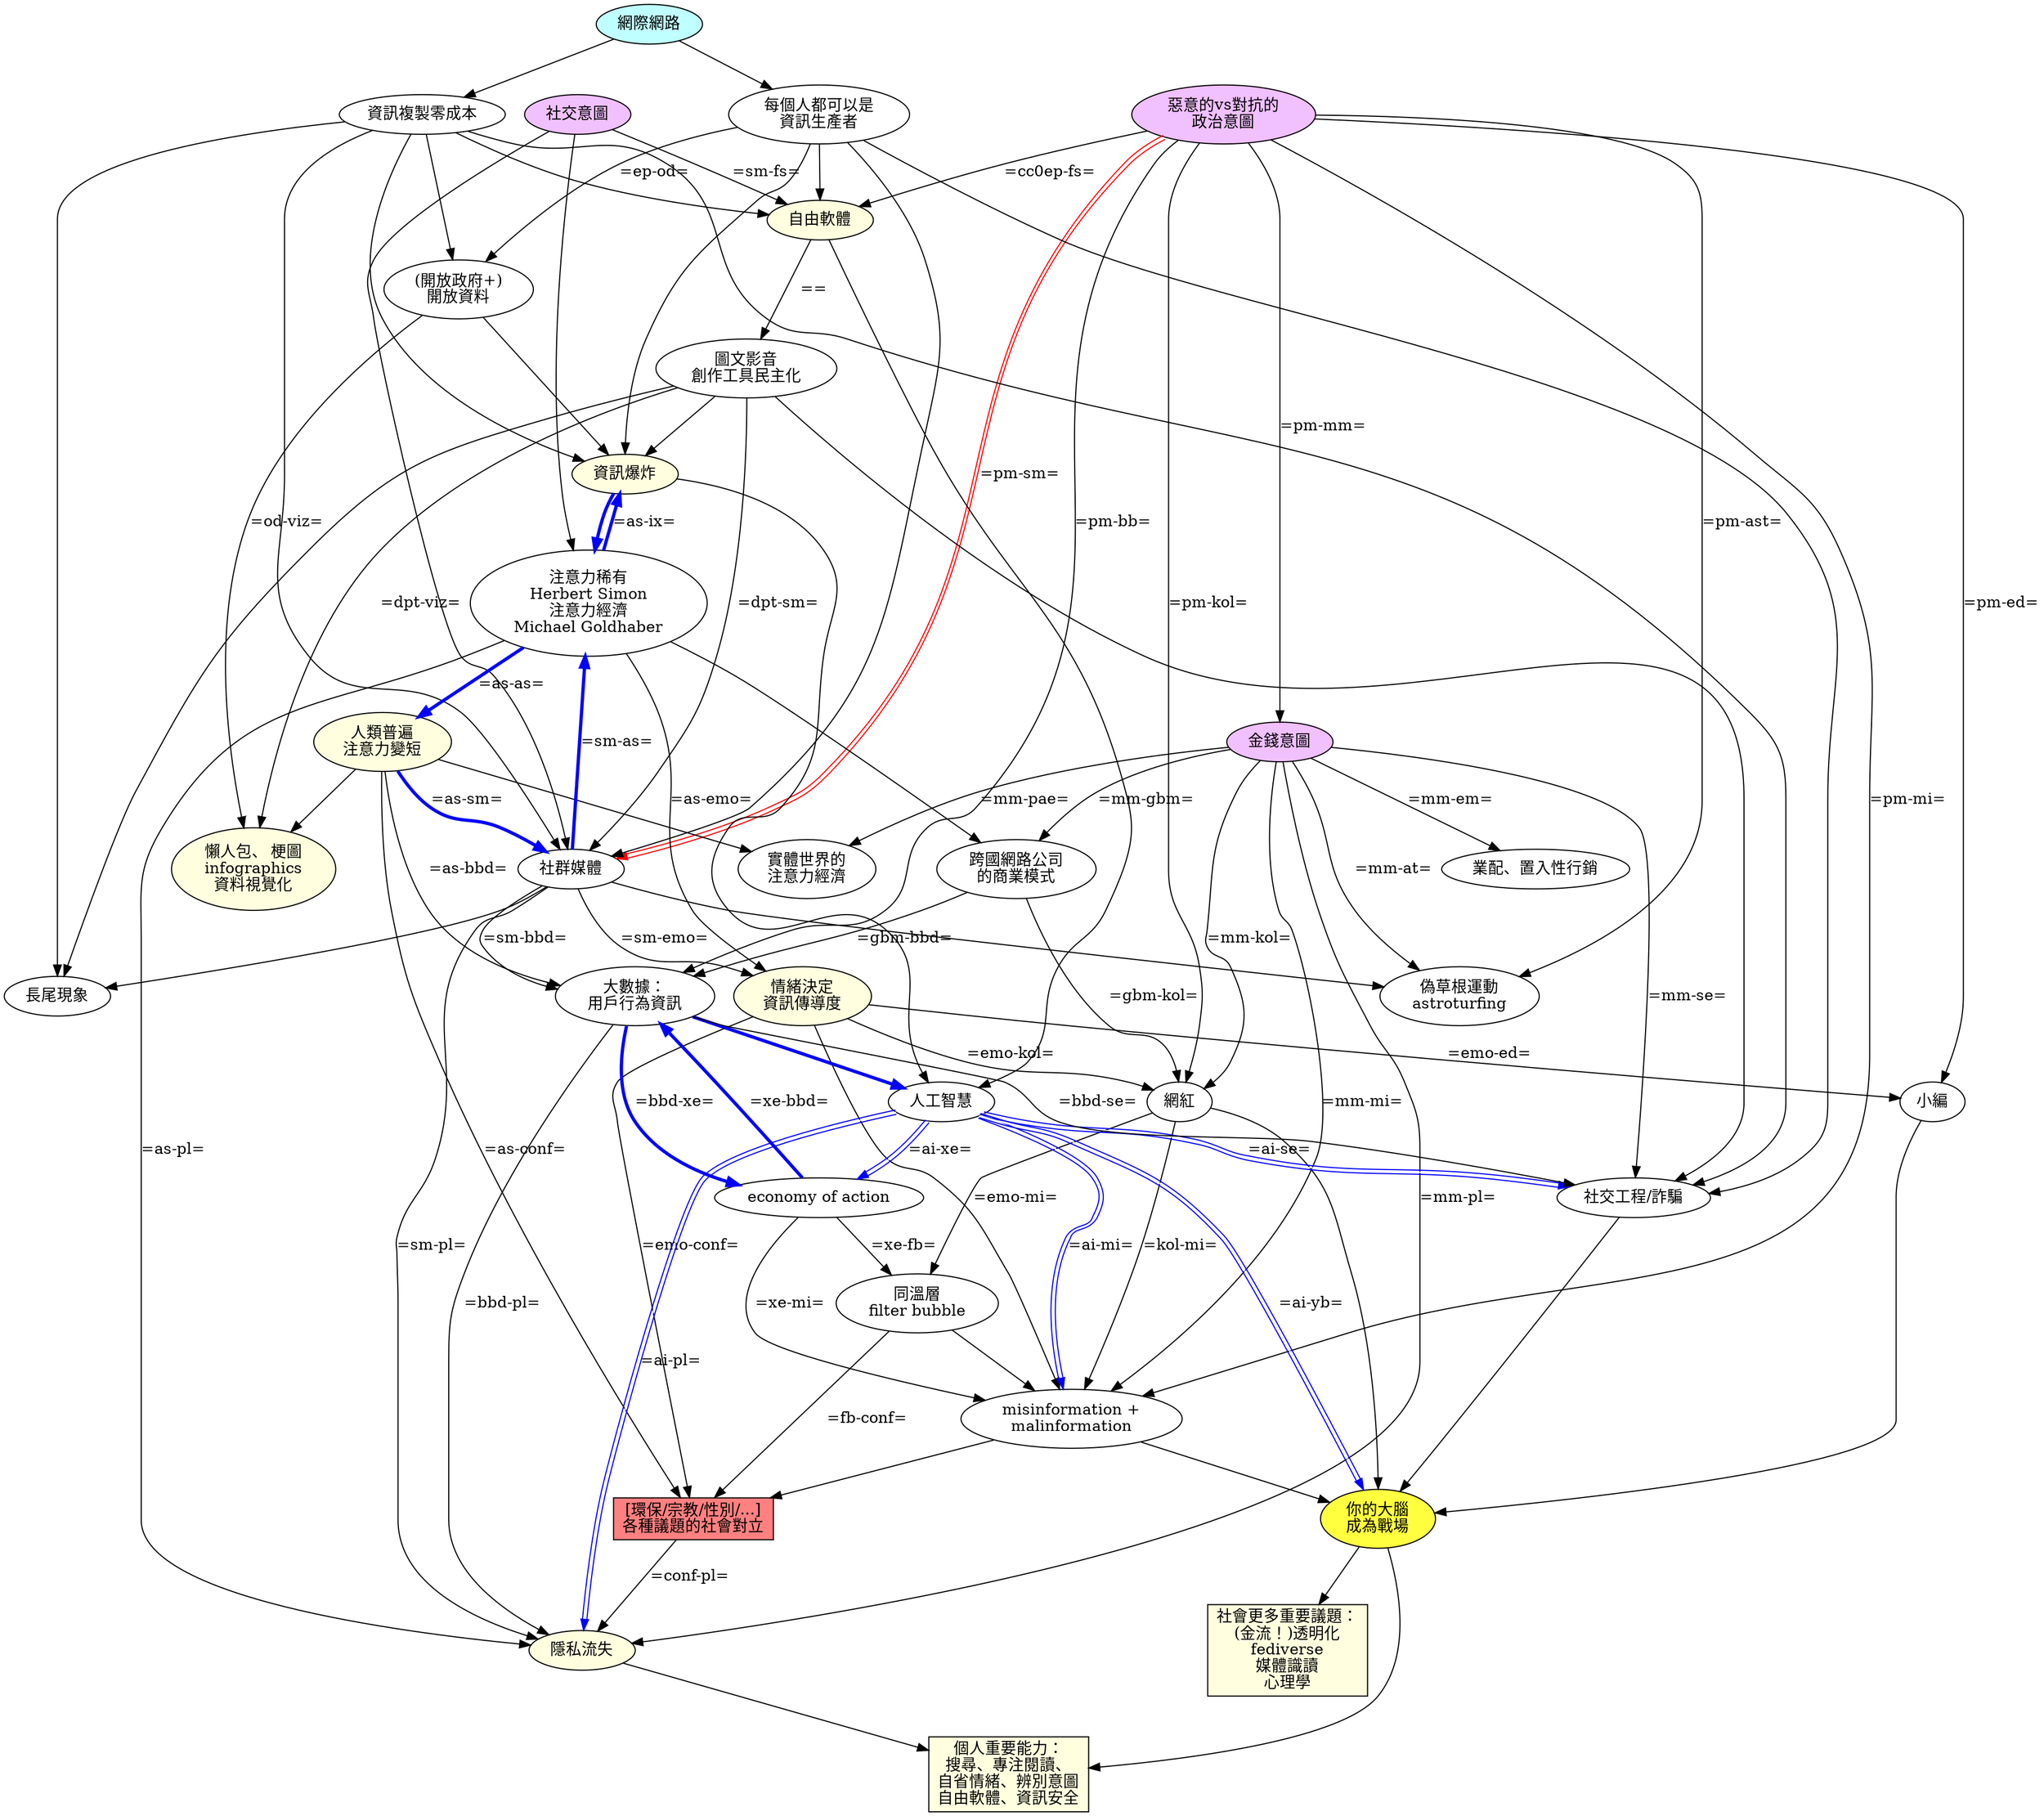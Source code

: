 digraph "頭腦爭霸戰" {

    rankdir = TB;
    overlap = scale;

    social_motivation [ label="社交意圖"; style=filled; fillcolor="#f0c0ff" ];
    monetary_motivation [ label="金錢意圖"; style=filled; fillcolor="#f0c0ff" ];
    political_motivation [ label="惡意的vs對抗的\n政治意圖"; style=filled; fillcolor="#f0c0ff" ];
    internet [ label="網際網路" style=filled; fillcolor="#c0ffff" ];
    copy_cost_0 [ label="資訊複製零成本" ];
    everone_producer [ label="每個人都可以是\n資訊生產者" ];

    free_software [ label="自由軟體"; style=filled; fillcolor="#ffffe0" ];
    dem_prod_tool [ label="圖文影音\n創作工具民主化" ];

    open_data [ label="(開放政府+)\n開放資料" ];
    info_explosion [ label="資訊爆炸"; style=filled; fillcolor="#ffffe0" ];
    attention_scarcity [ label="注意力稀有\nHerbert Simon\n注意力經濟\nMichael Goldhaber" ];
    attention_span [ label="人類普遍\n注意力變短"; style=filled; fillcolor="#ffffe0" ];
    visualization [ label="懶人包、 梗圖\ninfographics\n資料視覺化"; style=filled; fillcolor="#ffffe0" ];
    physical_ae [ label="實體世界的\n注意力經濟" ];

    social_media [ label="社群媒體" ];
    long_tail [ label="長尾現象" ];
    astroturfing [ label="偽草根運動\nastroturfing" ];
    emotion [ label="情緒決定\n資訊傳導度"; style=filled; fillcolor="#ffffe0" ];
    embedded_marketing [ label="業配、置入性行銷" ];
    kol [ label="網紅" ];
    google_bm [ label="跨國網路公司\n的商業模式" ];
    artificial_intelligence [ label="人工智慧" ];
    misinformation [ label="misinformation +\nmalinformation" ];
    privacy_loss [ label="隱私流失"; style=filled; fillcolor="#ffffe0" ];
    filter_bubble [ label="同溫層\nfilter bubble" ];
    behavior_big_data [ label="大數據：\n用戶行為資訊" ];
    xtion_economy [ label="economy of action" ];
    social_engineering [ label="社交工程/詐騙" ];
    editor [ label="小編" ];
    your_brain [ label="你的大腦\n成為戰場"; style=filled; fillcolor="#ffff40" ];
    conflict [ shape=rectangle; label="[環保/宗教/性別/...]\n各種議題的社會對立"; style=filled; fillcolor="#ff8080"; ];
    important_personal [ shape=rectangle; label="個人重要能力：\n搜尋、專注閱讀、\n自省情緒、辨別意圖\n自由軟體、資訊安全"; style=filled; fillcolor="#ffffe0" ];
    important_societal [ shape=rectangle; label="社會更多重要議題：\n(金流！)透明化\nfediverse\n媒體識讀\n心理學"; style=filled; fillcolor="#ffffe0" ];

    # # # # # # # # # # # # # # # # # # # # 

    internet -> { copy_cost_0 everone_producer } -> free_software;
    political_motivation -> free_software [ label="=cc0ep-fs="; labeltooltip="革奴計畫" ];
    social_motivation -> free_software [ label="=sm-fs="; labeltooltip="軟體就像性，免費的比較好" ];
    free_software -> dem_prod_tool [ label="=="; labeltooltip="inkscape\ngimp\naudacity\n價格競爭" ];
    copy_cost_0 -> open_data -> info_explosion;
    everone_producer -> open_data [ label="=ep-od="; labeltooltip="維基百科\n開放街圖" ];


    { everone_producer copy_cost_0 dem_prod_tool } -> { info_explosion social_engineering };
    social_motivation -> attention_scarcity;
    info_explosion -> attention_scarcity [ color="#0000ff"; penwidth=3 ];
    attention_scarcity -> info_explosion [ color="#0000ff"; penwidth=3; label="=as-ix="; labeltooltip="reputation economy\nexposure culture\n創用CC" ];
    attention_scarcity -> attention_span [ color="#0000ff"; penwidth=3; label="=as-as="; labeltooltip="金魚腦" ];
    attention_scarcity -> privacy_loss [ label="=as-pl="; labeltooltip="selfie\n不必讀，我同意\n預設值\n暗黑模式的 UI/UX" ];
    attention_span -> { visualization physical_ae };
    open_data -> visualization [ label="=od-viz="; labeltooltip="Hans Rosling\nOWID" ];
    dem_prod_tool -> visualization [ label="=dpt-viz="; labeltooltip="metabase\ngrafana\nplotly\ngnuplot\nscatplot" ];

    monetary_motivation -> physical_ae [ label="=mm-pae="; labeltooltip="四川航空 免費巴士\ndigital license plate ads" ];
    attention_scarcity -> google_bm;
    monetary_motivation ->  google_bm [ label="=mm-gbm="; labeltooltip="臉書、Instagram\ngoogle\nyoutube" ];
    google_bm -> kol [ label="=gbm-kol="; labeltooltip="抖內\n工商服務\n直播拍賣\n健生中醫" ];
    monetary_motivation -> embedded_marketing [ label="=mm-em="; ];

    { social_motivation everone_producer copy_cost_0 } -> social_media;
    dem_prod_tool -> social_media [ label="=dpt-sm="; labeltooltip="BBS、IRC" ];
    social_media -> attention_scarcity [ color="#0000ff"; penwidth=3; label="=sm-as="; labeltooltip="無限滾動捲軸\ndark patterns\ndeceptive patterns" ];
    attention_span -> social_media [ color="#0000ff"; penwidth=3; label="=as-sm="; labeltooltip="blog=>twitter\nyoutube=>抖音" ];
    { dem_prod_tool copy_cost_0 social_media } -> long_tail;
    social_media -> emotion [ label="=sm-emo="; labeltooltip="回想個人經驗" ];
    attention_scarcity -> emotion [ label="=as-emo="; labeltooltip="下標題技巧\n故事行銷" ];
    social_media -> astroturfing;
    monetary_motivation -> astroturfing [ label="=mm-at="; labeltooltip="bigtech wiki\nwe sell likes\nfake review" ];
    social_media -> privacy_loss [ label="=sm-pl="; labeltooltip="FOMO\nzenly\nvenmo\n抖音與臉書對你的逐鍵觀察" ];


    social_media -> behavior_big_data [ label="=sm-bbd="; labeltooltip="thisisyourdigitallife\n300個讚\n元宇宙頭盔\n社會信用體系\n网络安全法第二十八条" ];
    behavior_big_data -> privacy_loss [ label="=bbd-pl="; labeltooltip="少女懷孕，Target預測產期"; ];
    attention_span -> behavior_big_data [ label="=as-bbd="; labeltooltip="個人化...、智慧..."; ];
    google_bm -> behavior_big_data [ label="=gbm-bbd="; labeltooltip="targeted advertisement\n登入臉書方可閱讀的IP歧視政策"; ];
    behavior_big_data -> xtion_economy [ color="#0000ff"; penwidth=3; label="=bbd-xe="; labeltooltip="臉書情緒傳染實驗\n(臉書的紐澳青年)\n心理弱點行銷研究\n劍橋分析\nPokéstop"; ];
    xtion_economy -> behavior_big_data [ color="#0000ff"; penwidth=3; label="=xe-bbd="; labeltooltip="建立高牆花園\n誘勸改用app\napp內嵌瀏覽器\n臉書加密網址\n無限下滑" ];


    filter_bubble -> misinformation;
    xtion_economy -> filter_bubble [ label="=xe-fb="; labeltooltip="你也會喜歡\nline 群組\nline 內建瀏覽器不能搜尋" ];
    xtion_economy -> misinformation [ label="=xe-mi="; labeltooltip="dark ads\n臉書禁備份\nline 群組\nline 內建瀏覽器不能搜尋\nline voom？" ];
    monetary_motivation -> misinformation [ label="=mm-mi="; labeltooltip="大榴蓮\n鬼島狂新聞\n馬其頓 假新聞\n真相製造" ];
    emotion -> misinformation [ label="=emo-mi="; labeltooltip="台灣致死率全世界第一\n近二週致死率全球第三高\n愛台網紅離開台灣\n很多孩子走了\n\n盜版/山寨/仿冒\npredatory journal?" ];
    emotion -> kol [ label="=emo-kol="; labeltooltip="鼻妹、視網膜\n波特王、八烔、斯坦\n朱學恒、館長" ];

    political_motivation -> social_media [ color="#ff0000:white:#ff0000"; label="=pm-sm="; labeltooltip="言論管制\n極權國家\n网络安全法第二十八条" ];
    political_motivation -> behavior_big_data [ label="=pm-bb=" ];
    political_motivation -> monetary_motivation [ label="=pm-mm=" ];
    monetary_motivation -> kol [ label="=mm-kol="; labeltooltip="爆料公社\nmost super chatted on youtube" ];
    political_motivation -> astroturfing [ label="=pm-ast="; labeltooltip="twitter INFO OPs archive\n監獄網評員\n蜂蜜檸檬韓粉美國" ];
    political_motivation -> kol [ label="=pm-kol="; labeltooltip="解放軍南部戰區 對台自媒體及輿論分隊\n大翻譯運動" ];
    political_motivation -> misinformation [ label="=pm-mi="; labeltooltip="諸多假訊息打擊防疫" ];
    political_motivation -> editor [ label="=pm-ed="; labeltooltip="各政黨小編文化" ];
    emotion -> editor [ label="=emo-ed="; labeltooltip="小編的人格特質？" ];

    kol -> filter_bubble;
    kol -> misinformation [ label="=kol-mi="; labeltooltip="Lin bay好油\n晚安小雞" ];
    filter_bubble -> conflict [ label="=fb-conf="; labeltooltip="fan wars" ];
    emotion -> conflict [ label="=emo-conf="; labeltooltip="社會運動\nYuri Bezmenov" ];
    attention_span -> conflict [ label="=as-conf="; labeltooltip="標題殺人法 (的成功)" ];
    misinformation -> conflict;
    conflict -> privacy_loss [ label="=conf-pl="; labeltooltip="doxxing" ];
    monetary_motivation -> privacy_loss [ label="=mm-pl="; labeltooltip="葉逢明\n黑市個資\n中國 apps 與系統" ];
    monetary_motivation -> social_engineering [ label="=mm-se="; ];
    behavior_big_data -> social_engineering [ label="=bbd-se="; labeltooltip="黑市個資" ];

    { free_software info_explosion } -> artificial_intelligence;
    behavior_big_data -> artificial_intelligence [ color="#0000ff"; penwidth=3; ];
    artificial_intelligence -> xtion_economy [ color="#0000ff:white:#0000ff"; label="=ai-xe="; labeltooltip="劍橋分析 2.0\n中共版劍橋分析？" ];
    artificial_intelligence -> misinformation [color="#0000ff:white:#0000ff"; label="=ai-mi="; labeltooltip="deepfake\n劍橋分析 2.0" ];
    artificial_intelligence -> social_engineering [color="#0000ff:white:#0000ff"; label="=ai-se="; labeltooltip="deepfake" ];
    artificial_intelligence -> your_brain [color="#0000ff:white:#0000ff"; label="=ai-yb="; labeltooltip="Olga Loiek 被複製" ];
    artificial_intelligence -> privacy_loss [color="#0000ff:white:#0000ff"; label="=ai-pl="; labeltooltip="AI 女友" ];

    { kol editor misinformation social_engineering } -> your_brain -> important_societal
    { your_brain privacy_loss } -> important_personal;
}

